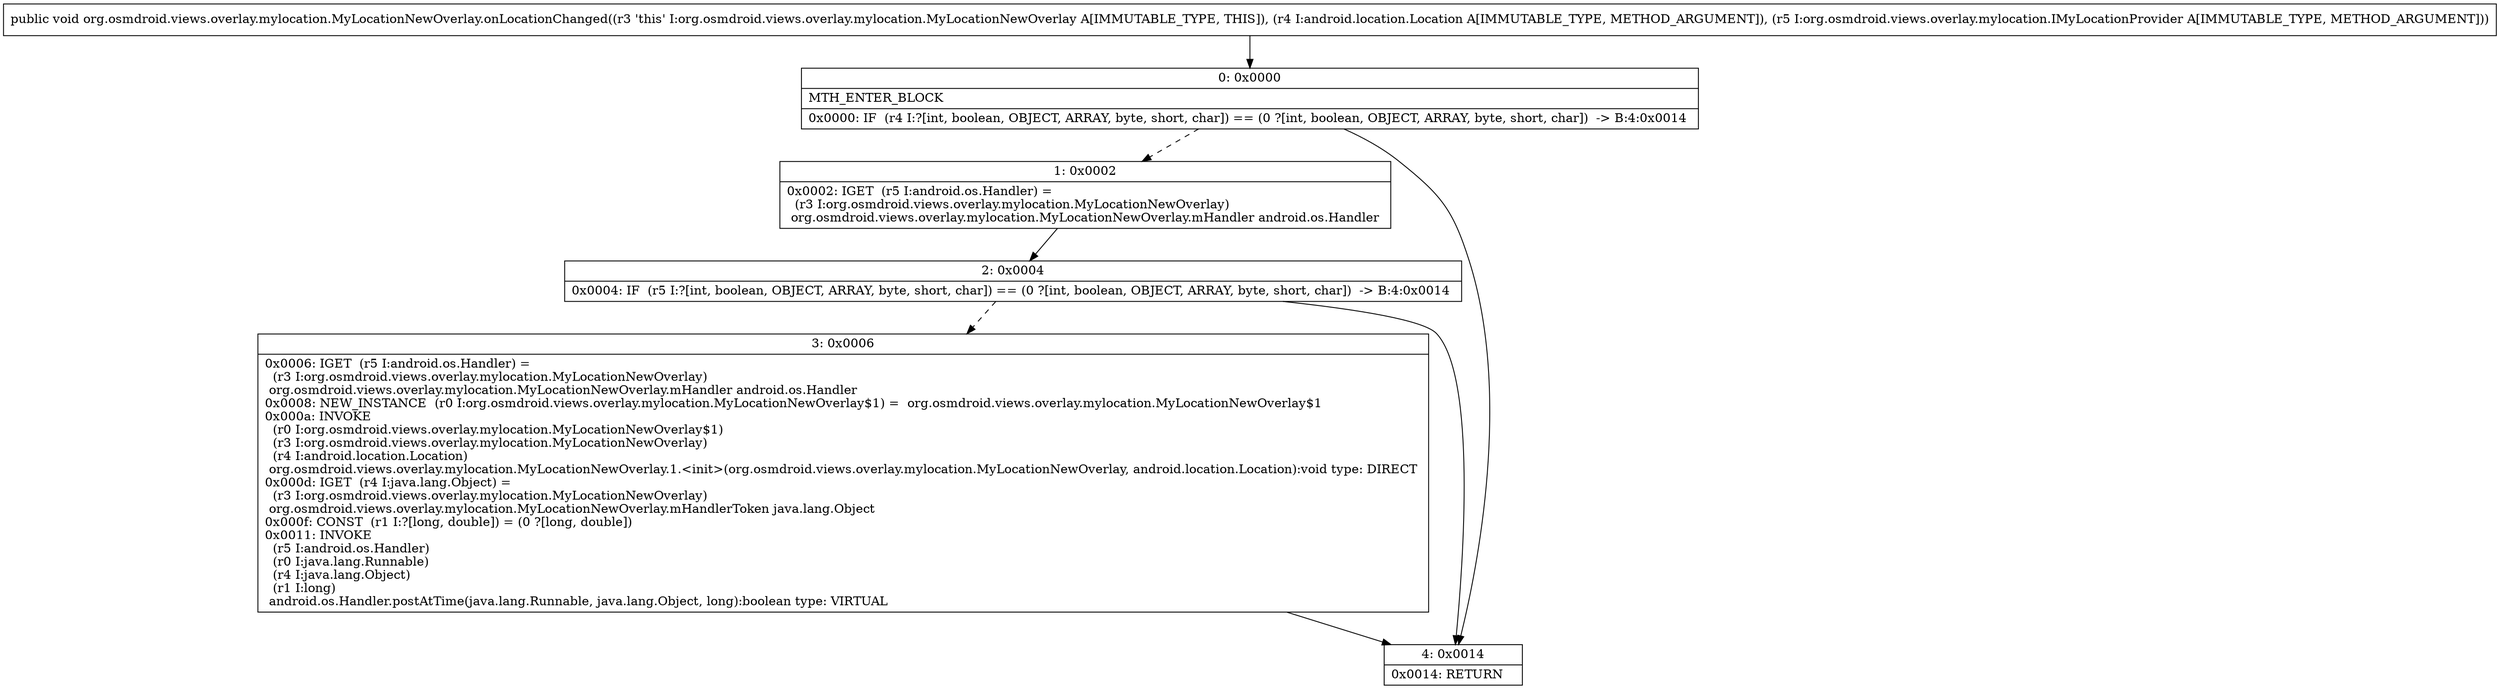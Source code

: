 digraph "CFG fororg.osmdroid.views.overlay.mylocation.MyLocationNewOverlay.onLocationChanged(Landroid\/location\/Location;Lorg\/osmdroid\/views\/overlay\/mylocation\/IMyLocationProvider;)V" {
Node_0 [shape=record,label="{0\:\ 0x0000|MTH_ENTER_BLOCK\l|0x0000: IF  (r4 I:?[int, boolean, OBJECT, ARRAY, byte, short, char]) == (0 ?[int, boolean, OBJECT, ARRAY, byte, short, char])  \-\> B:4:0x0014 \l}"];
Node_1 [shape=record,label="{1\:\ 0x0002|0x0002: IGET  (r5 I:android.os.Handler) = \l  (r3 I:org.osmdroid.views.overlay.mylocation.MyLocationNewOverlay)\l org.osmdroid.views.overlay.mylocation.MyLocationNewOverlay.mHandler android.os.Handler \l}"];
Node_2 [shape=record,label="{2\:\ 0x0004|0x0004: IF  (r5 I:?[int, boolean, OBJECT, ARRAY, byte, short, char]) == (0 ?[int, boolean, OBJECT, ARRAY, byte, short, char])  \-\> B:4:0x0014 \l}"];
Node_3 [shape=record,label="{3\:\ 0x0006|0x0006: IGET  (r5 I:android.os.Handler) = \l  (r3 I:org.osmdroid.views.overlay.mylocation.MyLocationNewOverlay)\l org.osmdroid.views.overlay.mylocation.MyLocationNewOverlay.mHandler android.os.Handler \l0x0008: NEW_INSTANCE  (r0 I:org.osmdroid.views.overlay.mylocation.MyLocationNewOverlay$1) =  org.osmdroid.views.overlay.mylocation.MyLocationNewOverlay$1 \l0x000a: INVOKE  \l  (r0 I:org.osmdroid.views.overlay.mylocation.MyLocationNewOverlay$1)\l  (r3 I:org.osmdroid.views.overlay.mylocation.MyLocationNewOverlay)\l  (r4 I:android.location.Location)\l org.osmdroid.views.overlay.mylocation.MyLocationNewOverlay.1.\<init\>(org.osmdroid.views.overlay.mylocation.MyLocationNewOverlay, android.location.Location):void type: DIRECT \l0x000d: IGET  (r4 I:java.lang.Object) = \l  (r3 I:org.osmdroid.views.overlay.mylocation.MyLocationNewOverlay)\l org.osmdroid.views.overlay.mylocation.MyLocationNewOverlay.mHandlerToken java.lang.Object \l0x000f: CONST  (r1 I:?[long, double]) = (0 ?[long, double]) \l0x0011: INVOKE  \l  (r5 I:android.os.Handler)\l  (r0 I:java.lang.Runnable)\l  (r4 I:java.lang.Object)\l  (r1 I:long)\l android.os.Handler.postAtTime(java.lang.Runnable, java.lang.Object, long):boolean type: VIRTUAL \l}"];
Node_4 [shape=record,label="{4\:\ 0x0014|0x0014: RETURN   \l}"];
MethodNode[shape=record,label="{public void org.osmdroid.views.overlay.mylocation.MyLocationNewOverlay.onLocationChanged((r3 'this' I:org.osmdroid.views.overlay.mylocation.MyLocationNewOverlay A[IMMUTABLE_TYPE, THIS]), (r4 I:android.location.Location A[IMMUTABLE_TYPE, METHOD_ARGUMENT]), (r5 I:org.osmdroid.views.overlay.mylocation.IMyLocationProvider A[IMMUTABLE_TYPE, METHOD_ARGUMENT])) }"];
MethodNode -> Node_0;
Node_0 -> Node_1[style=dashed];
Node_0 -> Node_4;
Node_1 -> Node_2;
Node_2 -> Node_3[style=dashed];
Node_2 -> Node_4;
Node_3 -> Node_4;
}

